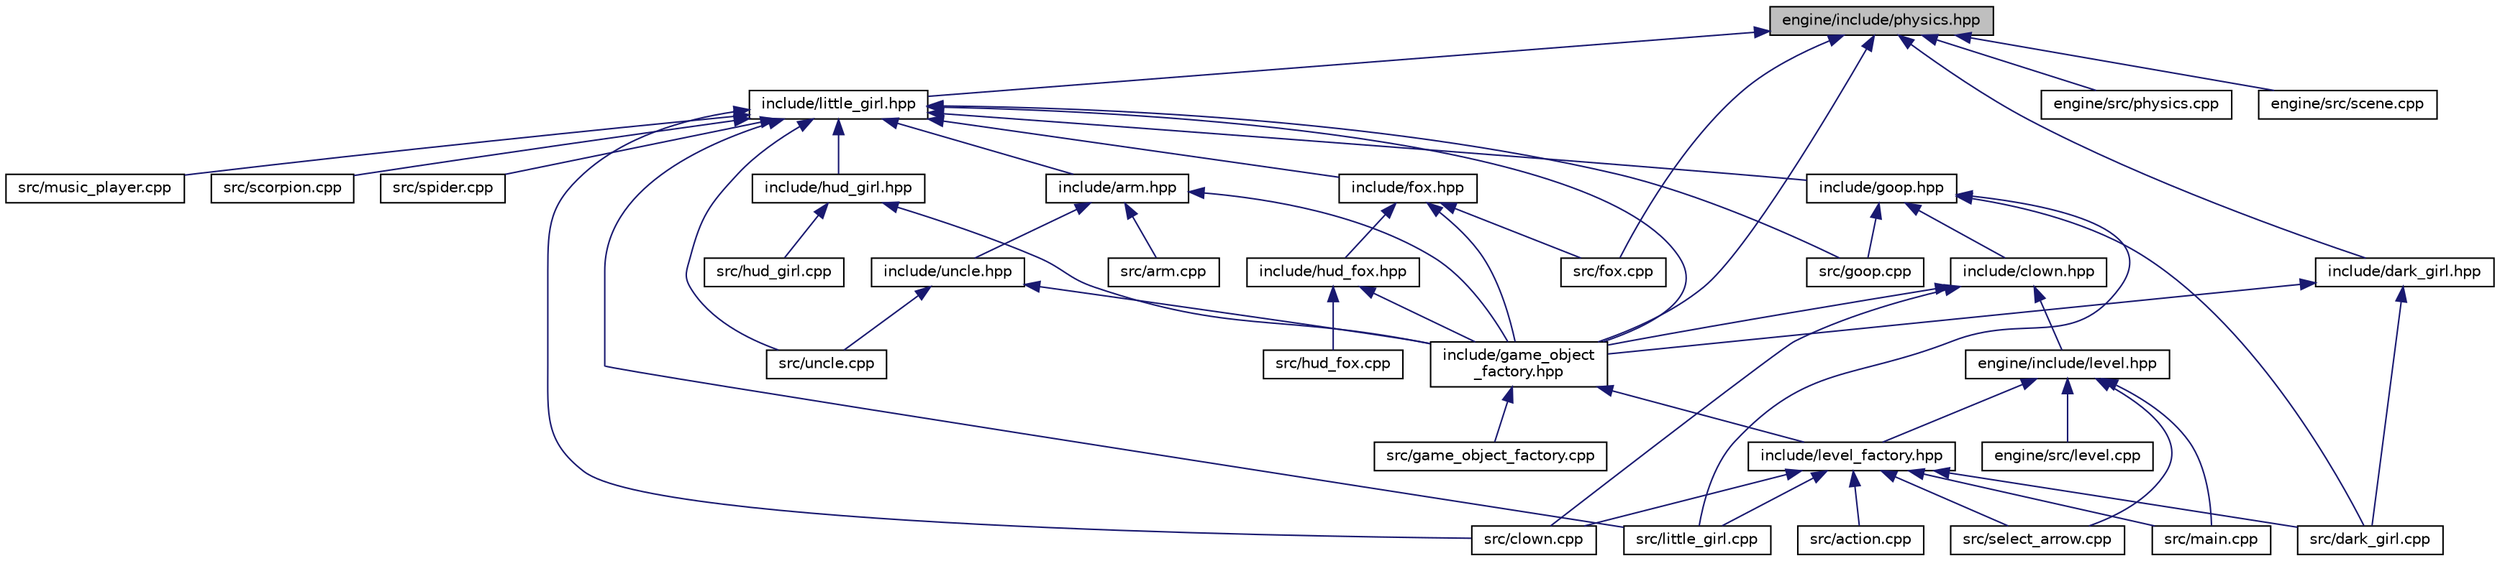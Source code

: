 digraph "engine/include/physics.hpp"
{
  edge [fontname="Helvetica",fontsize="10",labelfontname="Helvetica",labelfontsize="10"];
  node [fontname="Helvetica",fontsize="10",shape=record];
  Node1 [label="engine/include/physics.hpp",height=0.2,width=0.4,color="black", fillcolor="grey75", style="filled", fontcolor="black"];
  Node1 -> Node2 [dir="back",color="midnightblue",fontsize="10",style="solid"];
  Node2 [label="include/little_girl.hpp",height=0.2,width=0.4,color="black", fillcolor="white", style="filled",URL="$little__girl_8hpp.html",tooltip="Purpose: Contains methods to little_girl class&#39; management. "];
  Node2 -> Node3 [dir="back",color="midnightblue",fontsize="10",style="solid"];
  Node3 [label="include/goop.hpp",height=0.2,width=0.4,color="black", fillcolor="white", style="filled",URL="$goop_8hpp.html",tooltip="Purpose: Contains methods to game class&#39; management. "];
  Node3 -> Node4 [dir="back",color="midnightblue",fontsize="10",style="solid"];
  Node4 [label="include/clown.hpp",height=0.2,width=0.4,color="black", fillcolor="white", style="filled",URL="$clown_8hpp.html",tooltip="Purpose: Contains clown methods and attributes. "];
  Node4 -> Node5 [dir="back",color="midnightblue",fontsize="10",style="solid"];
  Node5 [label="engine/include/level.hpp",height=0.2,width=0.4,color="black", fillcolor="white", style="filled",URL="$level_8hpp.html",tooltip="Purpose: Contains level methods. "];
  Node5 -> Node6 [dir="back",color="midnightblue",fontsize="10",style="solid"];
  Node6 [label="engine/src/level.cpp",height=0.2,width=0.4,color="black", fillcolor="white", style="filled",URL="$level_8cpp.html",tooltip="Purpose: Contains methods to level management. "];
  Node5 -> Node7 [dir="back",color="midnightblue",fontsize="10",style="solid"];
  Node7 [label="include/level_factory.hpp",height=0.2,width=0.4,color="black", fillcolor="white", style="filled",URL="$level__factory_8hpp.html",tooltip="Purpose: Contains methods to game class&#39; management. "];
  Node7 -> Node8 [dir="back",color="midnightblue",fontsize="10",style="solid"];
  Node8 [label="src/action.cpp",height=0.2,width=0.4,color="black", fillcolor="white", style="filled",URL="$action_8cpp.html",tooltip="Purpose: contains a method to ensure game executing. "];
  Node7 -> Node9 [dir="back",color="midnightblue",fontsize="10",style="solid"];
  Node9 [label="src/clown.cpp",height=0.2,width=0.4,color="black", fillcolor="white", style="filled",URL="$clown_8cpp.html"];
  Node7 -> Node10 [dir="back",color="midnightblue",fontsize="10",style="solid"];
  Node10 [label="src/dark_girl.cpp",height=0.2,width=0.4,color="black", fillcolor="white", style="filled",URL="$dark__girl_8cpp.html",tooltip="Purpose: Contains dark girl methods and attributes. "];
  Node7 -> Node11 [dir="back",color="midnightblue",fontsize="10",style="solid"];
  Node11 [label="src/little_girl.cpp",height=0.2,width=0.4,color="black", fillcolor="white", style="filled",URL="$little__girl_8cpp.html",tooltip="Purpose: Contains methods to little_girl class&#39; management. "];
  Node7 -> Node12 [dir="back",color="midnightblue",fontsize="10",style="solid"];
  Node12 [label="src/main.cpp",height=0.2,width=0.4,color="black", fillcolor="white", style="filled",URL="$main_8cpp.html",tooltip="Purpose: Contains the main function. "];
  Node7 -> Node13 [dir="back",color="midnightblue",fontsize="10",style="solid"];
  Node13 [label="src/select_arrow.cpp",height=0.2,width=0.4,color="black", fillcolor="white", style="filled",URL="$select__arrow_8cpp.html",tooltip="Purpose: Contains the methods for SelectArrow class. "];
  Node5 -> Node12 [dir="back",color="midnightblue",fontsize="10",style="solid"];
  Node5 -> Node13 [dir="back",color="midnightblue",fontsize="10",style="solid"];
  Node4 -> Node14 [dir="back",color="midnightblue",fontsize="10",style="solid"];
  Node14 [label="include/game_object\l_factory.hpp",height=0.2,width=0.4,color="black", fillcolor="white", style="filled",URL="$game__object__factory_8hpp.html",tooltip="Purpose: Contains the GameObjectFactory class declaration. "];
  Node14 -> Node7 [dir="back",color="midnightblue",fontsize="10",style="solid"];
  Node14 -> Node15 [dir="back",color="midnightblue",fontsize="10",style="solid"];
  Node15 [label="src/game_object_factory.cpp",height=0.2,width=0.4,color="black", fillcolor="white", style="filled",URL="$game__object__factory_8cpp.html",tooltip="Purpose: Contains all the methods related to GameObject handling. "];
  Node4 -> Node9 [dir="back",color="midnightblue",fontsize="10",style="solid"];
  Node3 -> Node10 [dir="back",color="midnightblue",fontsize="10",style="solid"];
  Node3 -> Node16 [dir="back",color="midnightblue",fontsize="10",style="solid"];
  Node16 [label="src/goop.cpp",height=0.2,width=0.4,color="black", fillcolor="white", style="filled",URL="$goop_8cpp.html",tooltip="Purpose: Contains methods to game class&#39; management. "];
  Node3 -> Node11 [dir="back",color="midnightblue",fontsize="10",style="solid"];
  Node2 -> Node17 [dir="back",color="midnightblue",fontsize="10",style="solid"];
  Node17 [label="include/arm.hpp",height=0.2,width=0.4,color="black", fillcolor="white", style="filled",URL="$arm_8hpp.html",tooltip="Purpose: Contains methods to arm class&#39; management. "];
  Node17 -> Node18 [dir="back",color="midnightblue",fontsize="10",style="solid"];
  Node18 [label="include/uncle.hpp",height=0.2,width=0.4,color="black", fillcolor="white", style="filled",URL="$uncle_8hpp.html",tooltip="Purpose: Contains methods to Uncle&#39;s management. "];
  Node18 -> Node14 [dir="back",color="midnightblue",fontsize="10",style="solid"];
  Node18 -> Node19 [dir="back",color="midnightblue",fontsize="10",style="solid"];
  Node19 [label="src/uncle.cpp",height=0.2,width=0.4,color="black", fillcolor="white", style="filled",URL="$uncle_8cpp.html",tooltip="Purpose: Contains uncle&#39;s methods. "];
  Node17 -> Node14 [dir="back",color="midnightblue",fontsize="10",style="solid"];
  Node17 -> Node20 [dir="back",color="midnightblue",fontsize="10",style="solid"];
  Node20 [label="src/arm.cpp",height=0.2,width=0.4,color="black", fillcolor="white", style="filled",URL="$arm_8cpp.html",tooltip="Purpose: Contains methods to arm class&#39; management. "];
  Node2 -> Node21 [dir="back",color="midnightblue",fontsize="10",style="solid"];
  Node21 [label="include/fox.hpp",height=0.2,width=0.4,color="black", fillcolor="white", style="filled",URL="$fox_8hpp.html",tooltip="Purpose: Contains methods to game class&#39; management. "];
  Node21 -> Node14 [dir="back",color="midnightblue",fontsize="10",style="solid"];
  Node21 -> Node22 [dir="back",color="midnightblue",fontsize="10",style="solid"];
  Node22 [label="include/hud_fox.hpp",height=0.2,width=0.4,color="black", fillcolor="white", style="filled",URL="$hud__fox_8hpp.html",tooltip="Purpose: Contains methods to game class&#39; management. "];
  Node22 -> Node14 [dir="back",color="midnightblue",fontsize="10",style="solid"];
  Node22 -> Node23 [dir="back",color="midnightblue",fontsize="10",style="solid"];
  Node23 [label="src/hud_fox.cpp",height=0.2,width=0.4,color="black", fillcolor="white", style="filled",URL="$hud__fox_8cpp.html",tooltip="Purpose: Contains methods to game class&#39; management. "];
  Node21 -> Node24 [dir="back",color="midnightblue",fontsize="10",style="solid"];
  Node24 [label="src/fox.cpp",height=0.2,width=0.4,color="black", fillcolor="white", style="filled",URL="$fox_8cpp.html",tooltip="Purpose: Contains methods to game class&#39; management. "];
  Node2 -> Node14 [dir="back",color="midnightblue",fontsize="10",style="solid"];
  Node2 -> Node25 [dir="back",color="midnightblue",fontsize="10",style="solid"];
  Node25 [label="include/hud_girl.hpp",height=0.2,width=0.4,color="black", fillcolor="white", style="filled",URL="$hud__girl_8hpp.html",tooltip="Purpose: Contains methods to game class&#39; management. "];
  Node25 -> Node14 [dir="back",color="midnightblue",fontsize="10",style="solid"];
  Node25 -> Node26 [dir="back",color="midnightblue",fontsize="10",style="solid"];
  Node26 [label="src/hud_girl.cpp",height=0.2,width=0.4,color="black", fillcolor="white", style="filled",URL="$hud__girl_8cpp.html",tooltip="Purpose: Contains methods to game class&#39; management. "];
  Node2 -> Node9 [dir="back",color="midnightblue",fontsize="10",style="solid"];
  Node2 -> Node16 [dir="back",color="midnightblue",fontsize="10",style="solid"];
  Node2 -> Node11 [dir="back",color="midnightblue",fontsize="10",style="solid"];
  Node2 -> Node27 [dir="back",color="midnightblue",fontsize="10",style="solid"];
  Node27 [label="src/music_player.cpp",height=0.2,width=0.4,color="black", fillcolor="white", style="filled",URL="$music__player_8cpp.html",tooltip="Purpose: Contains the methods for music_player class. "];
  Node2 -> Node28 [dir="back",color="midnightblue",fontsize="10",style="solid"];
  Node28 [label="src/scorpion.cpp",height=0.2,width=0.4,color="black", fillcolor="white", style="filled",URL="$scorpion_8cpp.html",tooltip="Purpose: Contains scorpion&#39;s methods. "];
  Node2 -> Node29 [dir="back",color="midnightblue",fontsize="10",style="solid"];
  Node29 [label="src/spider.cpp",height=0.2,width=0.4,color="black", fillcolor="white", style="filled",URL="$spider_8cpp.html",tooltip="Purpose: Contains spider&#39;s methods. "];
  Node2 -> Node19 [dir="back",color="midnightblue",fontsize="10",style="solid"];
  Node1 -> Node30 [dir="back",color="midnightblue",fontsize="10",style="solid"];
  Node30 [label="engine/src/physics.cpp",height=0.2,width=0.4,color="black", fillcolor="white", style="filled",URL="$physics_8cpp.html",tooltip="Purpose: Keep methods that are related to any physical action. "];
  Node1 -> Node31 [dir="back",color="midnightblue",fontsize="10",style="solid"];
  Node31 [label="engine/src/scene.cpp",height=0.2,width=0.4,color="black", fillcolor="white", style="filled",URL="$scene_8cpp.html",tooltip="Purpose: Contains methods that ensure correct scene handling. "];
  Node1 -> Node32 [dir="back",color="midnightblue",fontsize="10",style="solid"];
  Node32 [label="include/dark_girl.hpp",height=0.2,width=0.4,color="black", fillcolor="white", style="filled",URL="$dark__girl_8hpp.html",tooltip="Purpose: Contains dark girl methods and attributes. "];
  Node32 -> Node14 [dir="back",color="midnightblue",fontsize="10",style="solid"];
  Node32 -> Node10 [dir="back",color="midnightblue",fontsize="10",style="solid"];
  Node1 -> Node14 [dir="back",color="midnightblue",fontsize="10",style="solid"];
  Node1 -> Node24 [dir="back",color="midnightblue",fontsize="10",style="solid"];
}
